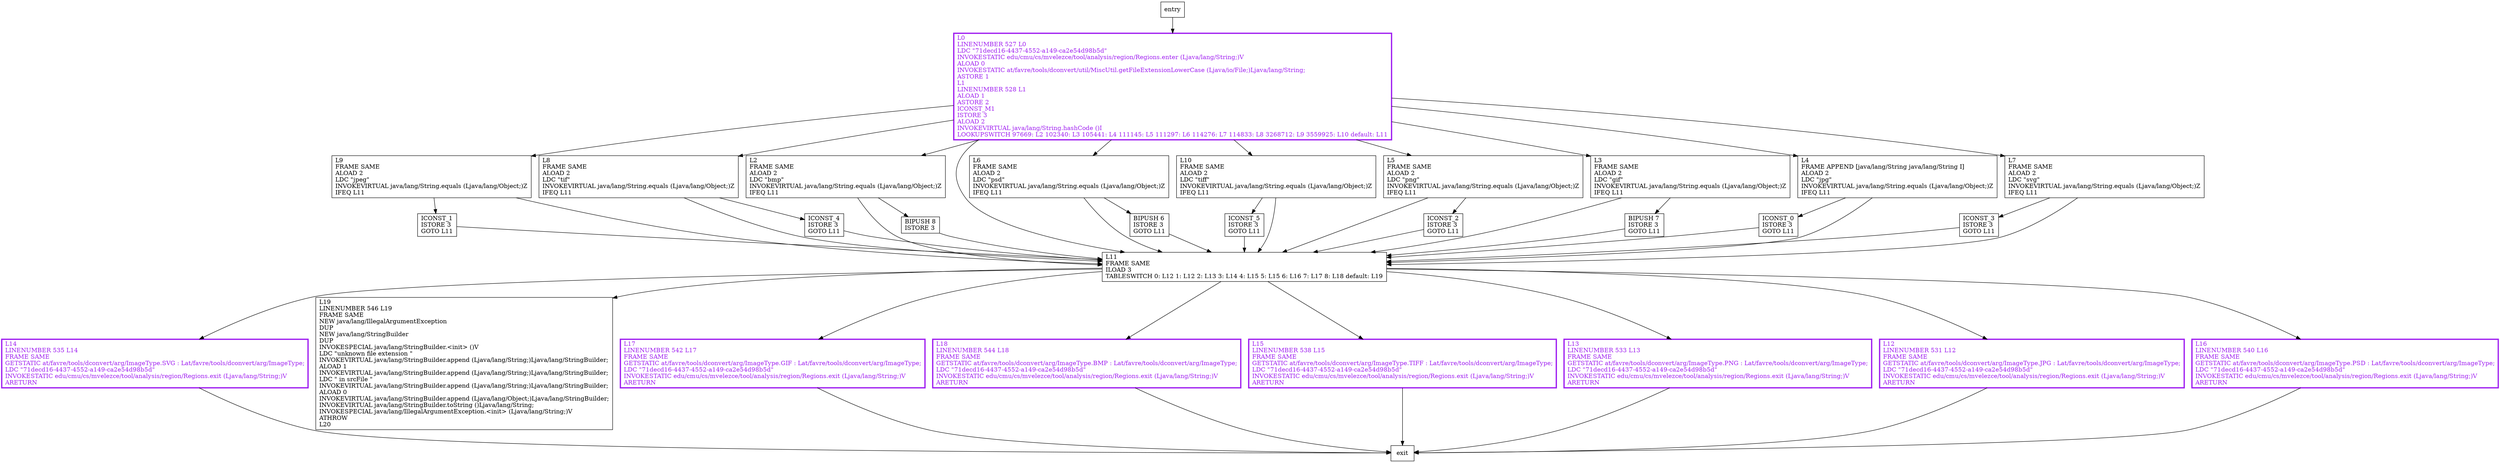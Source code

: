 digraph getImageType {
node [shape=record];
1214316440 [label="L14\lLINENUMBER 535 L14\lFRAME SAME\lGETSTATIC at/favre/tools/dconvert/arg/ImageType.SVG : Lat/favre/tools/dconvert/arg/ImageType;\lLDC \"71decd16-4437-4552-a149-ca2e54d98b5d\"\lINVOKESTATIC edu/cmu/cs/mvelezce/tool/analysis/region/Regions.exit (Ljava/lang/String;)V\lARETURN\l"];
1257606779 [label="ICONST_1\lISTORE 3\lGOTO L11\l"];
617125011 [label="L19\lLINENUMBER 546 L19\lFRAME SAME\lNEW java/lang/IllegalArgumentException\lDUP\lNEW java/lang/StringBuilder\lDUP\lINVOKESPECIAL java/lang/StringBuilder.\<init\> ()V\lLDC \"unknown file extension \"\lINVOKEVIRTUAL java/lang/StringBuilder.append (Ljava/lang/String;)Ljava/lang/StringBuilder;\lALOAD 1\lINVOKEVIRTUAL java/lang/StringBuilder.append (Ljava/lang/String;)Ljava/lang/StringBuilder;\lLDC \" in srcFile \"\lINVOKEVIRTUAL java/lang/StringBuilder.append (Ljava/lang/String;)Ljava/lang/StringBuilder;\lALOAD 0\lINVOKEVIRTUAL java/lang/StringBuilder.append (Ljava/lang/Object;)Ljava/lang/StringBuilder;\lINVOKEVIRTUAL java/lang/StringBuilder.toString ()Ljava/lang/String;\lINVOKESPECIAL java/lang/IllegalArgumentException.\<init\> (Ljava/lang/String;)V\lATHROW\lL20\l"];
294308211 [label="L17\lLINENUMBER 542 L17\lFRAME SAME\lGETSTATIC at/favre/tools/dconvert/arg/ImageType.GIF : Lat/favre/tools/dconvert/arg/ImageType;\lLDC \"71decd16-4437-4552-a149-ca2e54d98b5d\"\lINVOKESTATIC edu/cmu/cs/mvelezce/tool/analysis/region/Regions.exit (Ljava/lang/String;)V\lARETURN\l"];
1582921957 [label="L18\lLINENUMBER 544 L18\lFRAME SAME\lGETSTATIC at/favre/tools/dconvert/arg/ImageType.BMP : Lat/favre/tools/dconvert/arg/ImageType;\lLDC \"71decd16-4437-4552-a149-ca2e54d98b5d\"\lINVOKESTATIC edu/cmu/cs/mvelezce/tool/analysis/region/Regions.exit (Ljava/lang/String;)V\lARETURN\l"];
686593547 [label="L15\lLINENUMBER 538 L15\lFRAME SAME\lGETSTATIC at/favre/tools/dconvert/arg/ImageType.TIFF : Lat/favre/tools/dconvert/arg/ImageType;\lLDC \"71decd16-4437-4552-a149-ca2e54d98b5d\"\lINVOKESTATIC edu/cmu/cs/mvelezce/tool/analysis/region/Regions.exit (Ljava/lang/String;)V\lARETURN\l"];
131020100 [label="ICONST_3\lISTORE 3\lGOTO L11\l"];
644298692 [label="ICONST_5\lISTORE 3\lGOTO L11\l"];
2112310529 [label="ICONST_0\lISTORE 3\lGOTO L11\l"];
21908821 [label="L13\lLINENUMBER 533 L13\lFRAME SAME\lGETSTATIC at/favre/tools/dconvert/arg/ImageType.PNG : Lat/favre/tools/dconvert/arg/ImageType;\lLDC \"71decd16-4437-4552-a149-ca2e54d98b5d\"\lINVOKESTATIC edu/cmu/cs/mvelezce/tool/analysis/region/Regions.exit (Ljava/lang/String;)V\lARETURN\l"];
360006885 [label="L0\lLINENUMBER 527 L0\lLDC \"71decd16-4437-4552-a149-ca2e54d98b5d\"\lINVOKESTATIC edu/cmu/cs/mvelezce/tool/analysis/region/Regions.enter (Ljava/lang/String;)V\lALOAD 0\lINVOKESTATIC at/favre/tools/dconvert/util/MiscUtil.getFileExtensionLowerCase (Ljava/io/File;)Ljava/lang/String;\lASTORE 1\lL1\lLINENUMBER 528 L1\lALOAD 1\lASTORE 2\lICONST_M1\lISTORE 3\lALOAD 2\lINVOKEVIRTUAL java/lang/String.hashCode ()I\lLOOKUPSWITCH
      97669: L2
      102340: L3
      105441: L4
      111145: L5
      111297: L6
      114276: L7
      114833: L8
      3268712: L9
      3559925: L10
      default: L11\l"];
228129890 [label="L12\lLINENUMBER 531 L12\lFRAME SAME\lGETSTATIC at/favre/tools/dconvert/arg/ImageType.JPG : Lat/favre/tools/dconvert/arg/ImageType;\lLDC \"71decd16-4437-4552-a149-ca2e54d98b5d\"\lINVOKESTATIC edu/cmu/cs/mvelezce/tool/analysis/region/Regions.exit (Ljava/lang/String;)V\lARETURN\l"];
1789180334 [label="L9\lFRAME SAME\lALOAD 2\lLDC \"jpeg\"\lINVOKEVIRTUAL java/lang/String.equals (Ljava/lang/Object;)Z\lIFEQ L11\l"];
1462501695 [label="L8\lFRAME SAME\lALOAD 2\lLDC \"tif\"\lINVOKEVIRTUAL java/lang/String.equals (Ljava/lang/Object;)Z\lIFEQ L11\l"];
1658655896 [label="L16\lLINENUMBER 540 L16\lFRAME SAME\lGETSTATIC at/favre/tools/dconvert/arg/ImageType.PSD : Lat/favre/tools/dconvert/arg/ImageType;\lLDC \"71decd16-4437-4552-a149-ca2e54d98b5d\"\lINVOKESTATIC edu/cmu/cs/mvelezce/tool/analysis/region/Regions.exit (Ljava/lang/String;)V\lARETURN\l"];
458910170 [label="L2\lFRAME SAME\lALOAD 2\lLDC \"bmp\"\lINVOKEVIRTUAL java/lang/String.equals (Ljava/lang/Object;)Z\lIFEQ L11\l"];
29416213 [label="L11\lFRAME SAME\lILOAD 3\lTABLESWITCH
      0: L12
      1: L12
      2: L13
      3: L14
      4: L15
      5: L15
      6: L16
      7: L17
      8: L18
      default: L19\l"];
999185713 [label="BIPUSH 8\lISTORE 3\l"];
26360633 [label="L6\lFRAME SAME\lALOAD 2\lLDC \"psd\"\lINVOKEVIRTUAL java/lang/String.equals (Ljava/lang/Object;)Z\lIFEQ L11\l"];
2063535152 [label="L10\lFRAME SAME\lALOAD 2\lLDC \"tiff\"\lINVOKEVIRTUAL java/lang/String.equals (Ljava/lang/Object;)Z\lIFEQ L11\l"];
1229889395 [label="L5\lFRAME SAME\lALOAD 2\lLDC \"png\"\lINVOKEVIRTUAL java/lang/String.equals (Ljava/lang/Object;)Z\lIFEQ L11\l"];
1082654713 [label="ICONST_4\lISTORE 3\lGOTO L11\l"];
974286189 [label="BIPUSH 6\lISTORE 3\lGOTO L11\l"];
97728322 [label="ICONST_2\lISTORE 3\lGOTO L11\l"];
1899814241 [label="L3\lFRAME SAME\lALOAD 2\lLDC \"gif\"\lINVOKEVIRTUAL java/lang/String.equals (Ljava/lang/Object;)Z\lIFEQ L11\l"];
1322380751 [label="L4\lFRAME APPEND [java/lang/String java/lang/String I]\lALOAD 2\lLDC \"jpg\"\lINVOKEVIRTUAL java/lang/String.equals (Ljava/lang/Object;)Z\lIFEQ L11\l"];
382871999 [label="L7\lFRAME SAME\lALOAD 2\lLDC \"svg\"\lINVOKEVIRTUAL java/lang/String.equals (Ljava/lang/Object;)Z\lIFEQ L11\l"];
1141443198 [label="BIPUSH 7\lISTORE 3\lGOTO L11\l"];
entry;
exit;
1214316440 -> exit;
1257606779 -> 29416213;
294308211 -> exit;
1582921957 -> exit;
686593547 -> exit;
131020100 -> 29416213;
644298692 -> 29416213;
2112310529 -> 29416213;
21908821 -> exit;
360006885 -> 2063535152;
360006885 -> 1789180334;
360006885 -> 1462501695;
360006885 -> 458910170;
360006885 -> 29416213;
360006885 -> 1229889395;
360006885 -> 1899814241;
360006885 -> 1322380751;
360006885 -> 382871999;
360006885 -> 26360633;
228129890 -> exit;
1789180334 -> 1257606779;
1789180334 -> 29416213;
1462501695 -> 29416213;
1462501695 -> 1082654713;
1658655896 -> exit;
458910170 -> 29416213;
458910170 -> 999185713;
29416213 -> 1214316440;
29416213 -> 686593547;
29416213 -> 228129890;
29416213 -> 1658655896;
29416213 -> 21908821;
29416213 -> 617125011;
29416213 -> 294308211;
29416213 -> 1582921957;
999185713 -> 29416213;
26360633 -> 29416213;
26360633 -> 974286189;
2063535152 -> 644298692;
2063535152 -> 29416213;
entry -> 360006885;
1229889395 -> 29416213;
1229889395 -> 97728322;
1082654713 -> 29416213;
974286189 -> 29416213;
97728322 -> 29416213;
1899814241 -> 29416213;
1899814241 -> 1141443198;
1322380751 -> 29416213;
1322380751 -> 2112310529;
382871999 -> 131020100;
382871999 -> 29416213;
1141443198 -> 29416213;
1214316440[fontcolor="purple", penwidth=3, color="purple"];
686593547[fontcolor="purple", penwidth=3, color="purple"];
228129890[fontcolor="purple", penwidth=3, color="purple"];
1658655896[fontcolor="purple", penwidth=3, color="purple"];
21908821[fontcolor="purple", penwidth=3, color="purple"];
294308211[fontcolor="purple", penwidth=3, color="purple"];
1582921957[fontcolor="purple", penwidth=3, color="purple"];
360006885[fontcolor="purple", penwidth=3, color="purple"];
}
